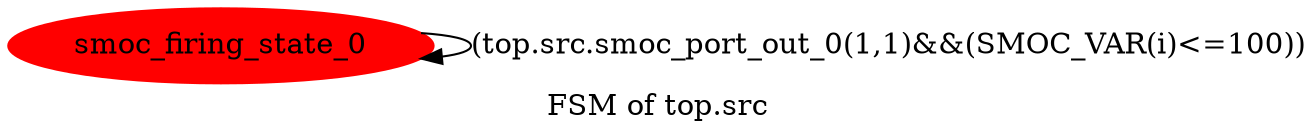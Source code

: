 digraph G {
graph [label="FSM of top.src"]
0[color="red" label="smoc_firing_state_0" style="filled"];
0->0 [label="(top.src.smoc_port_out_0(1,1)&&(SMOC_VAR(i)<=100))"];
}
digraph G {
graph [label="FSM of top.snk"]
0[color="red" label="smoc_firing_state_1" style="filled"];
1[label="smoc_firing_state_2"];
0->1 [label="top.snk.smoc_port_in_0(0,1)"];
1->0 [label="top.snk.smoc_port_in_0(1,1)"];
}
